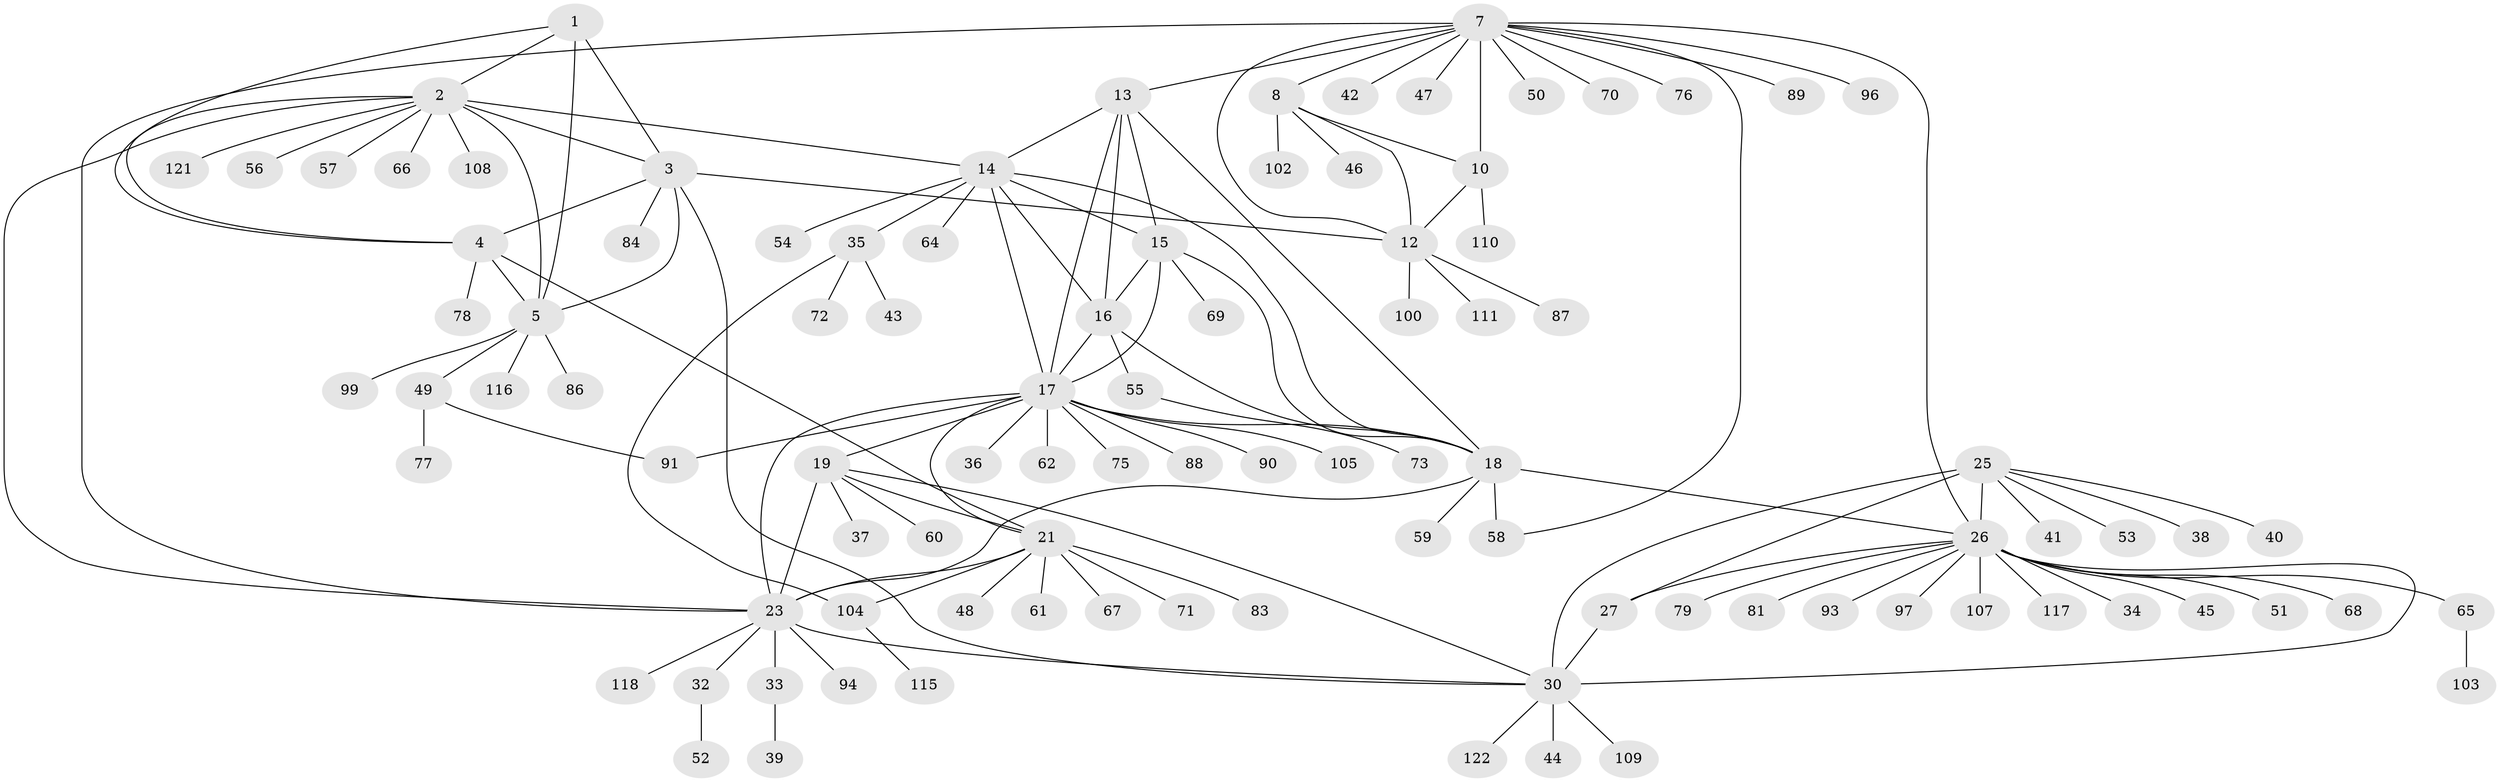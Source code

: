 // original degree distribution, {6: 0.040983606557377046, 12: 0.00819672131147541, 8: 0.04918032786885246, 7: 0.02459016393442623, 14: 0.00819672131147541, 5: 0.03278688524590164, 9: 0.03278688524590164, 10: 0.02459016393442623, 13: 0.00819672131147541, 16: 0.00819672131147541, 11: 0.00819672131147541, 1: 0.6065573770491803, 2: 0.12295081967213115, 4: 0.01639344262295082, 3: 0.00819672131147541}
// Generated by graph-tools (version 1.1) at 2025/42/03/06/25 10:42:09]
// undirected, 98 vertices, 134 edges
graph export_dot {
graph [start="1"]
  node [color=gray90,style=filled];
  1 [super="+31"];
  2 [super="+95"];
  3 [super="+74"];
  4 [super="+63"];
  5 [super="+6"];
  7 [super="+9"];
  8 [super="+98"];
  10 [super="+11"];
  12 [super="+80"];
  13;
  14 [super="+114"];
  15;
  16 [super="+101"];
  17 [super="+20"];
  18 [super="+85"];
  19 [super="+22"];
  21 [super="+119"];
  23 [super="+24"];
  25 [super="+28"];
  26 [super="+29"];
  27;
  30 [super="+112"];
  32;
  33;
  34;
  35;
  36;
  37;
  38;
  39;
  40;
  41;
  42;
  43;
  44;
  45;
  46;
  47 [super="+92"];
  48;
  49 [super="+113"];
  50;
  51;
  52;
  53;
  54;
  55;
  56;
  57;
  58;
  59 [super="+120"];
  60;
  61;
  62;
  64;
  65;
  66;
  67 [super="+82"];
  68 [super="+106"];
  69;
  70;
  71;
  72;
  73;
  75;
  76;
  77;
  78;
  79;
  81;
  83;
  84;
  86;
  87;
  88;
  89;
  90;
  91;
  93;
  94;
  96;
  97;
  99;
  100;
  102;
  103;
  104;
  105;
  107;
  108;
  109;
  110;
  111;
  115;
  116;
  117;
  118;
  121;
  122;
  1 -- 2;
  1 -- 3;
  1 -- 4;
  1 -- 5 [weight=2];
  2 -- 3;
  2 -- 4;
  2 -- 5 [weight=2];
  2 -- 14;
  2 -- 56;
  2 -- 57;
  2 -- 66;
  2 -- 108;
  2 -- 121;
  2 -- 23;
  3 -- 4;
  3 -- 5 [weight=2];
  3 -- 12;
  3 -- 30;
  3 -- 84;
  4 -- 5 [weight=2];
  4 -- 21;
  4 -- 78;
  5 -- 116;
  5 -- 49;
  5 -- 99;
  5 -- 86;
  7 -- 8 [weight=2];
  7 -- 10 [weight=4];
  7 -- 12 [weight=2];
  7 -- 13;
  7 -- 89;
  7 -- 96;
  7 -- 70;
  7 -- 42;
  7 -- 76;
  7 -- 47;
  7 -- 50;
  7 -- 58;
  7 -- 26;
  7 -- 23;
  8 -- 10 [weight=2];
  8 -- 12;
  8 -- 46;
  8 -- 102;
  10 -- 12 [weight=2];
  10 -- 110;
  12 -- 87;
  12 -- 111;
  12 -- 100;
  13 -- 14;
  13 -- 15;
  13 -- 16;
  13 -- 17;
  13 -- 18;
  14 -- 15;
  14 -- 16;
  14 -- 17;
  14 -- 18;
  14 -- 35;
  14 -- 54;
  14 -- 64;
  15 -- 16;
  15 -- 17;
  15 -- 18;
  15 -- 69;
  16 -- 17;
  16 -- 18;
  16 -- 55;
  17 -- 18;
  17 -- 36;
  17 -- 90;
  17 -- 91;
  17 -- 105;
  17 -- 75;
  17 -- 19 [weight=2];
  17 -- 21;
  17 -- 23 [weight=2];
  17 -- 88;
  17 -- 62;
  18 -- 58;
  18 -- 59;
  18 -- 26;
  18 -- 23;
  19 -- 21 [weight=2];
  19 -- 23 [weight=4];
  19 -- 37;
  19 -- 60;
  19 -- 30;
  21 -- 23 [weight=2];
  21 -- 48;
  21 -- 61;
  21 -- 67;
  21 -- 71;
  21 -- 83;
  21 -- 104;
  23 -- 33;
  23 -- 94;
  23 -- 118;
  23 -- 30;
  23 -- 32;
  25 -- 26 [weight=4];
  25 -- 27 [weight=2];
  25 -- 30 [weight=2];
  25 -- 38;
  25 -- 40;
  25 -- 41;
  25 -- 53;
  26 -- 27 [weight=2];
  26 -- 30 [weight=2];
  26 -- 65;
  26 -- 97;
  26 -- 68;
  26 -- 79;
  26 -- 81;
  26 -- 93;
  26 -- 34;
  26 -- 107;
  26 -- 45;
  26 -- 51;
  26 -- 117;
  27 -- 30;
  30 -- 44;
  30 -- 109;
  30 -- 122;
  32 -- 52;
  33 -- 39;
  35 -- 43;
  35 -- 72;
  35 -- 104;
  49 -- 77;
  49 -- 91;
  55 -- 73;
  65 -- 103;
  104 -- 115;
}
